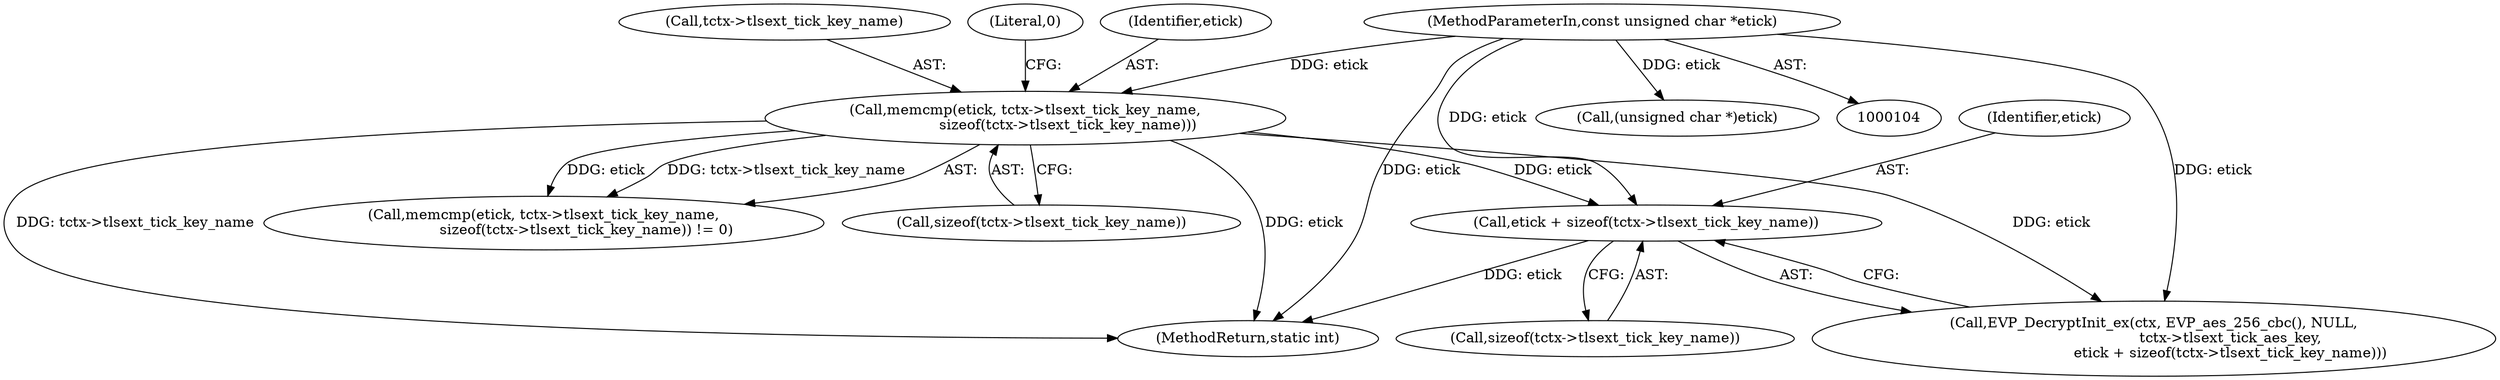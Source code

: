 digraph "0_openssl_e97763c92c655dcf4af2860b3abd2bc4c8a267f9@API" {
"1000260" [label="(Call,etick + sizeof(tctx->tlsext_tick_key_name))"];
"1000222" [label="(Call,memcmp(etick, tctx->tlsext_tick_key_name,\n                   sizeof(tctx->tlsext_tick_key_name)))"];
"1000106" [label="(MethodParameterIn,const unsigned char *etick)"];
"1000262" [label="(Call,sizeof(tctx->tlsext_tick_key_name))"];
"1000221" [label="(Call,memcmp(etick, tctx->tlsext_tick_key_name,\n                   sizeof(tctx->tlsext_tick_key_name)) != 0)"];
"1000278" [label="(MethodReturn,static int)"];
"1000261" [label="(Identifier,etick)"];
"1000106" [label="(MethodParameterIn,const unsigned char *etick)"];
"1000227" [label="(Call,sizeof(tctx->tlsext_tick_key_name))"];
"1000260" [label="(Call,etick + sizeof(tctx->tlsext_tick_key_name))"];
"1000223" [label="(Identifier,etick)"];
"1000222" [label="(Call,memcmp(etick, tctx->tlsext_tick_key_name,\n                   sizeof(tctx->tlsext_tick_key_name)))"];
"1000224" [label="(Call,tctx->tlsext_tick_key_name)"];
"1000231" [label="(Literal,0)"];
"1000253" [label="(Call,EVP_DecryptInit_ex(ctx, EVP_aes_256_cbc(), NULL,\n                                  tctx->tlsext_tick_aes_key,\n                                  etick + sizeof(tctx->tlsext_tick_key_name)))"];
"1000182" [label="(Call,(unsigned char *)etick)"];
"1000260" -> "1000253"  [label="AST: "];
"1000260" -> "1000262"  [label="CFG: "];
"1000261" -> "1000260"  [label="AST: "];
"1000262" -> "1000260"  [label="AST: "];
"1000253" -> "1000260"  [label="CFG: "];
"1000260" -> "1000278"  [label="DDG: etick"];
"1000222" -> "1000260"  [label="DDG: etick"];
"1000106" -> "1000260"  [label="DDG: etick"];
"1000222" -> "1000221"  [label="AST: "];
"1000222" -> "1000227"  [label="CFG: "];
"1000223" -> "1000222"  [label="AST: "];
"1000224" -> "1000222"  [label="AST: "];
"1000227" -> "1000222"  [label="AST: "];
"1000231" -> "1000222"  [label="CFG: "];
"1000222" -> "1000278"  [label="DDG: etick"];
"1000222" -> "1000278"  [label="DDG: tctx->tlsext_tick_key_name"];
"1000222" -> "1000221"  [label="DDG: etick"];
"1000222" -> "1000221"  [label="DDG: tctx->tlsext_tick_key_name"];
"1000106" -> "1000222"  [label="DDG: etick"];
"1000222" -> "1000253"  [label="DDG: etick"];
"1000106" -> "1000104"  [label="AST: "];
"1000106" -> "1000278"  [label="DDG: etick"];
"1000106" -> "1000182"  [label="DDG: etick"];
"1000106" -> "1000253"  [label="DDG: etick"];
}
